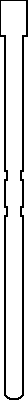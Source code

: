 size(200,200);


real height = 20;

draw((0,0)--(0,.5*height)--(.1,.5*height)--(.1,(.5+.025)*height)--(0,(.5+.025)*height)--(0,.6*height)--(.1,.6*height)--(.1,(.6+.025)*height)--(0,(.6+.025)*height)--(0,height));

draw((1,0)--(1,.5*height)--(.9,.5*height)--(.9,(.5+.025)*height)--(1,(.5+.025)*height)--(1,.6*height)--(.9,.6*height)--(.9,(.6+.025)*height)--(1,(.6+.025)*height)--(1,height));

draw((0,0)..(.5,-.25)..(1,0));



draw((0,height)--(-.25,height)--(-.25,height*(1+.1))--(1.25,height*1.1)--(1.25,height)--(1,height));

